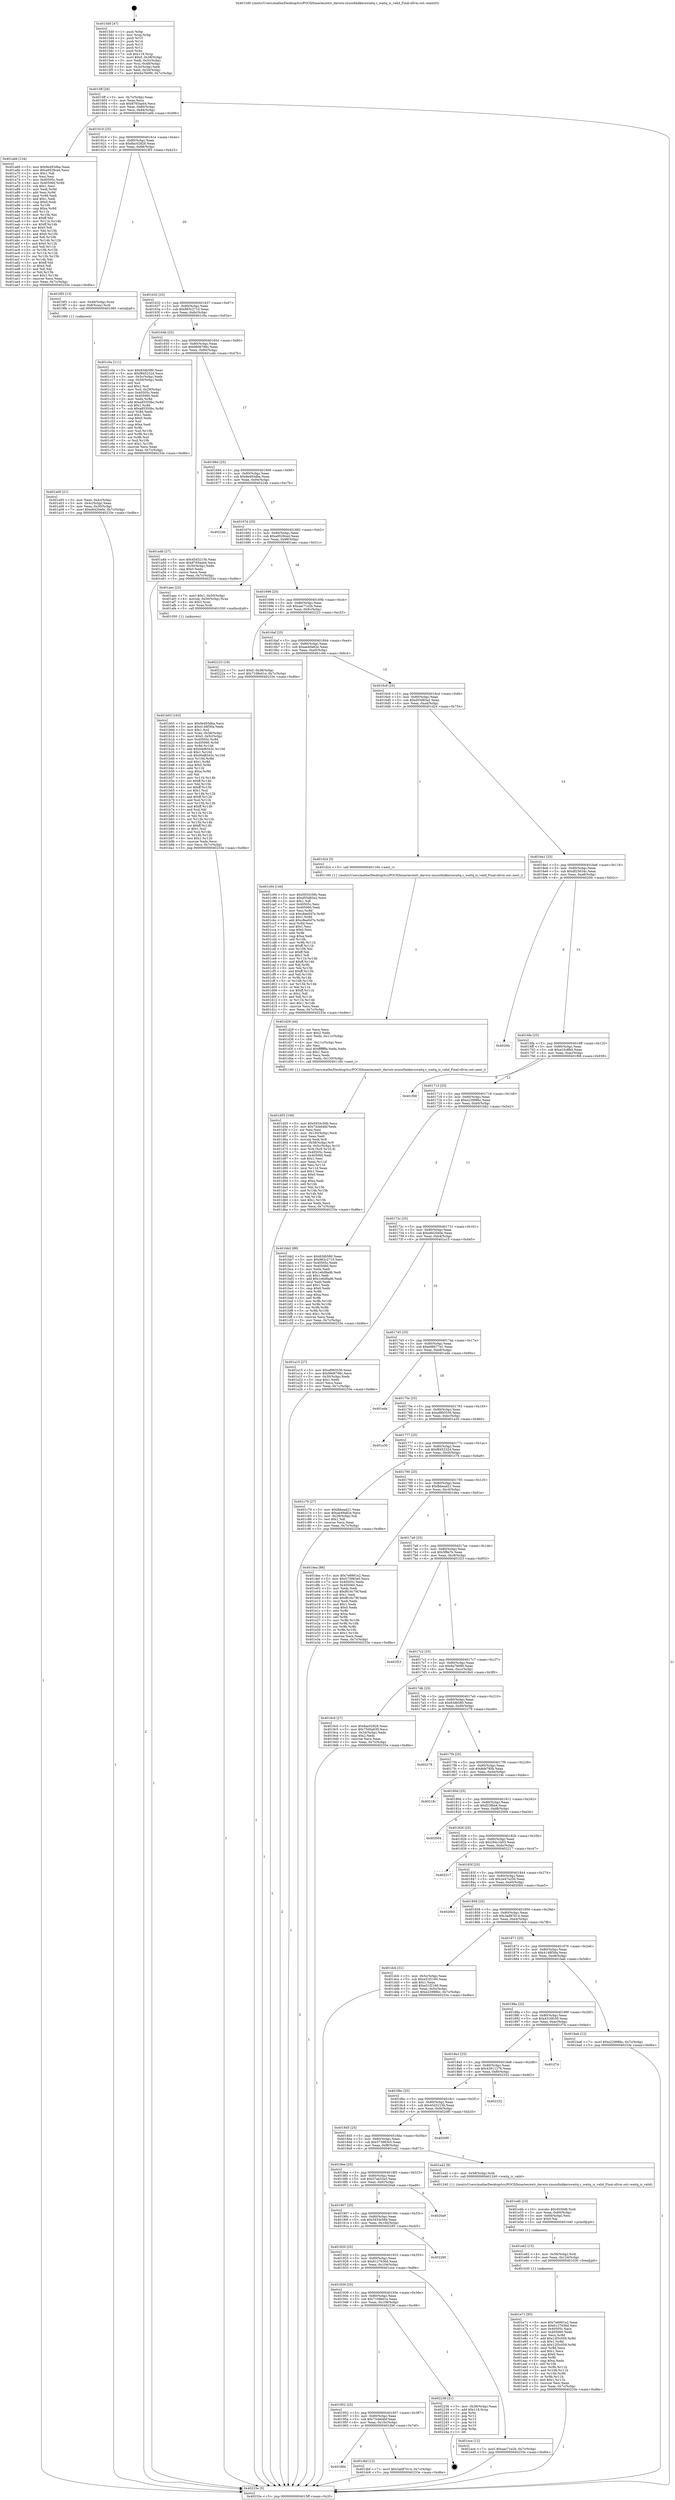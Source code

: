 digraph "0x4015d0" {
  label = "0x4015d0 (/mnt/c/Users/mathe/Desktop/tcc/POCII/binaries/extr_darwin-xnuosfmkkernwaitq.c_waitq_is_valid_Final-ollvm.out::main(0))"
  labelloc = "t"
  node[shape=record]

  Entry [label="",width=0.3,height=0.3,shape=circle,fillcolor=black,style=filled]
  "0x4015ff" [label="{
     0x4015ff [26]\l
     | [instrs]\l
     &nbsp;&nbsp;0x4015ff \<+3\>: mov -0x7c(%rbp),%eax\l
     &nbsp;&nbsp;0x401602 \<+2\>: mov %eax,%ecx\l
     &nbsp;&nbsp;0x401604 \<+6\>: sub $0x8765aa44,%ecx\l
     &nbsp;&nbsp;0x40160a \<+3\>: mov %eax,-0x80(%rbp)\l
     &nbsp;&nbsp;0x40160d \<+6\>: mov %ecx,-0x84(%rbp)\l
     &nbsp;&nbsp;0x401613 \<+6\>: je 0000000000401a66 \<main+0x496\>\l
  }"]
  "0x401a66" [label="{
     0x401a66 [134]\l
     | [instrs]\l
     &nbsp;&nbsp;0x401a66 \<+5\>: mov $0x9e493dba,%eax\l
     &nbsp;&nbsp;0x401a6b \<+5\>: mov $0xa9528ced,%ecx\l
     &nbsp;&nbsp;0x401a70 \<+2\>: mov $0x1,%dl\l
     &nbsp;&nbsp;0x401a72 \<+2\>: xor %esi,%esi\l
     &nbsp;&nbsp;0x401a74 \<+7\>: mov 0x40505c,%edi\l
     &nbsp;&nbsp;0x401a7b \<+8\>: mov 0x405060,%r8d\l
     &nbsp;&nbsp;0x401a83 \<+3\>: sub $0x1,%esi\l
     &nbsp;&nbsp;0x401a86 \<+3\>: mov %edi,%r9d\l
     &nbsp;&nbsp;0x401a89 \<+3\>: add %esi,%r9d\l
     &nbsp;&nbsp;0x401a8c \<+4\>: imul %r9d,%edi\l
     &nbsp;&nbsp;0x401a90 \<+3\>: and $0x1,%edi\l
     &nbsp;&nbsp;0x401a93 \<+3\>: cmp $0x0,%edi\l
     &nbsp;&nbsp;0x401a96 \<+4\>: sete %r10b\l
     &nbsp;&nbsp;0x401a9a \<+4\>: cmp $0xa,%r8d\l
     &nbsp;&nbsp;0x401a9e \<+4\>: setl %r11b\l
     &nbsp;&nbsp;0x401aa2 \<+3\>: mov %r10b,%bl\l
     &nbsp;&nbsp;0x401aa5 \<+3\>: xor $0xff,%bl\l
     &nbsp;&nbsp;0x401aa8 \<+3\>: mov %r11b,%r14b\l
     &nbsp;&nbsp;0x401aab \<+4\>: xor $0xff,%r14b\l
     &nbsp;&nbsp;0x401aaf \<+3\>: xor $0x0,%dl\l
     &nbsp;&nbsp;0x401ab2 \<+3\>: mov %bl,%r15b\l
     &nbsp;&nbsp;0x401ab5 \<+4\>: and $0x0,%r15b\l
     &nbsp;&nbsp;0x401ab9 \<+3\>: and %dl,%r10b\l
     &nbsp;&nbsp;0x401abc \<+3\>: mov %r14b,%r12b\l
     &nbsp;&nbsp;0x401abf \<+4\>: and $0x0,%r12b\l
     &nbsp;&nbsp;0x401ac3 \<+3\>: and %dl,%r11b\l
     &nbsp;&nbsp;0x401ac6 \<+3\>: or %r10b,%r15b\l
     &nbsp;&nbsp;0x401ac9 \<+3\>: or %r11b,%r12b\l
     &nbsp;&nbsp;0x401acc \<+3\>: xor %r12b,%r15b\l
     &nbsp;&nbsp;0x401acf \<+3\>: or %r14b,%bl\l
     &nbsp;&nbsp;0x401ad2 \<+3\>: xor $0xff,%bl\l
     &nbsp;&nbsp;0x401ad5 \<+3\>: or $0x0,%dl\l
     &nbsp;&nbsp;0x401ad8 \<+2\>: and %dl,%bl\l
     &nbsp;&nbsp;0x401ada \<+3\>: or %bl,%r15b\l
     &nbsp;&nbsp;0x401add \<+4\>: test $0x1,%r15b\l
     &nbsp;&nbsp;0x401ae1 \<+3\>: cmovne %ecx,%eax\l
     &nbsp;&nbsp;0x401ae4 \<+3\>: mov %eax,-0x7c(%rbp)\l
     &nbsp;&nbsp;0x401ae7 \<+5\>: jmp 000000000040233e \<main+0xd6e\>\l
  }"]
  "0x401619" [label="{
     0x401619 [25]\l
     | [instrs]\l
     &nbsp;&nbsp;0x401619 \<+5\>: jmp 000000000040161e \<main+0x4e\>\l
     &nbsp;&nbsp;0x40161e \<+3\>: mov -0x80(%rbp),%eax\l
     &nbsp;&nbsp;0x401621 \<+5\>: sub $0x8ac02828,%eax\l
     &nbsp;&nbsp;0x401626 \<+6\>: mov %eax,-0x88(%rbp)\l
     &nbsp;&nbsp;0x40162c \<+6\>: je 00000000004019f3 \<main+0x423\>\l
  }"]
  Exit [label="",width=0.3,height=0.3,shape=circle,fillcolor=black,style=filled,peripheries=2]
  "0x4019f3" [label="{
     0x4019f3 [13]\l
     | [instrs]\l
     &nbsp;&nbsp;0x4019f3 \<+4\>: mov -0x48(%rbp),%rax\l
     &nbsp;&nbsp;0x4019f7 \<+4\>: mov 0x8(%rax),%rdi\l
     &nbsp;&nbsp;0x4019fb \<+5\>: call 0000000000401060 \<atoi@plt\>\l
     | [calls]\l
     &nbsp;&nbsp;0x401060 \{1\} (unknown)\l
  }"]
  "0x401632" [label="{
     0x401632 [25]\l
     | [instrs]\l
     &nbsp;&nbsp;0x401632 \<+5\>: jmp 0000000000401637 \<main+0x67\>\l
     &nbsp;&nbsp;0x401637 \<+3\>: mov -0x80(%rbp),%eax\l
     &nbsp;&nbsp;0x40163a \<+5\>: sub $0x983c2710,%eax\l
     &nbsp;&nbsp;0x40163f \<+6\>: mov %eax,-0x8c(%rbp)\l
     &nbsp;&nbsp;0x401645 \<+6\>: je 0000000000401c0a \<main+0x63a\>\l
  }"]
  "0x401e71" [label="{
     0x401e71 [93]\l
     | [instrs]\l
     &nbsp;&nbsp;0x401e71 \<+5\>: mov $0x7e6891e2,%eax\l
     &nbsp;&nbsp;0x401e76 \<+5\>: mov $0x6127636d,%esi\l
     &nbsp;&nbsp;0x401e7b \<+7\>: mov 0x40505c,%ecx\l
     &nbsp;&nbsp;0x401e82 \<+7\>: mov 0x405060,%edx\l
     &nbsp;&nbsp;0x401e89 \<+3\>: mov %ecx,%r8d\l
     &nbsp;&nbsp;0x401e8c \<+7\>: add $0x12f3c059,%r8d\l
     &nbsp;&nbsp;0x401e93 \<+4\>: sub $0x1,%r8d\l
     &nbsp;&nbsp;0x401e97 \<+7\>: sub $0x12f3c059,%r8d\l
     &nbsp;&nbsp;0x401e9e \<+4\>: imul %r8d,%ecx\l
     &nbsp;&nbsp;0x401ea2 \<+3\>: and $0x1,%ecx\l
     &nbsp;&nbsp;0x401ea5 \<+3\>: cmp $0x0,%ecx\l
     &nbsp;&nbsp;0x401ea8 \<+4\>: sete %r9b\l
     &nbsp;&nbsp;0x401eac \<+3\>: cmp $0xa,%edx\l
     &nbsp;&nbsp;0x401eaf \<+4\>: setl %r10b\l
     &nbsp;&nbsp;0x401eb3 \<+3\>: mov %r9b,%r11b\l
     &nbsp;&nbsp;0x401eb6 \<+3\>: and %r10b,%r11b\l
     &nbsp;&nbsp;0x401eb9 \<+3\>: xor %r10b,%r9b\l
     &nbsp;&nbsp;0x401ebc \<+3\>: or %r9b,%r11b\l
     &nbsp;&nbsp;0x401ebf \<+4\>: test $0x1,%r11b\l
     &nbsp;&nbsp;0x401ec3 \<+3\>: cmovne %esi,%eax\l
     &nbsp;&nbsp;0x401ec6 \<+3\>: mov %eax,-0x7c(%rbp)\l
     &nbsp;&nbsp;0x401ec9 \<+5\>: jmp 000000000040233e \<main+0xd6e\>\l
  }"]
  "0x401c0a" [label="{
     0x401c0a [111]\l
     | [instrs]\l
     &nbsp;&nbsp;0x401c0a \<+5\>: mov $0x83db580,%eax\l
     &nbsp;&nbsp;0x401c0f \<+5\>: mov $0xf845232d,%ecx\l
     &nbsp;&nbsp;0x401c14 \<+3\>: mov -0x5c(%rbp),%edx\l
     &nbsp;&nbsp;0x401c17 \<+3\>: cmp -0x50(%rbp),%edx\l
     &nbsp;&nbsp;0x401c1a \<+4\>: setl %sil\l
     &nbsp;&nbsp;0x401c1e \<+4\>: and $0x1,%sil\l
     &nbsp;&nbsp;0x401c22 \<+4\>: mov %sil,-0x29(%rbp)\l
     &nbsp;&nbsp;0x401c26 \<+7\>: mov 0x40505c,%edx\l
     &nbsp;&nbsp;0x401c2d \<+7\>: mov 0x405060,%edi\l
     &nbsp;&nbsp;0x401c34 \<+3\>: mov %edx,%r8d\l
     &nbsp;&nbsp;0x401c37 \<+7\>: add $0xa85550bc,%r8d\l
     &nbsp;&nbsp;0x401c3e \<+4\>: sub $0x1,%r8d\l
     &nbsp;&nbsp;0x401c42 \<+7\>: sub $0xa85550bc,%r8d\l
     &nbsp;&nbsp;0x401c49 \<+4\>: imul %r8d,%edx\l
     &nbsp;&nbsp;0x401c4d \<+3\>: and $0x1,%edx\l
     &nbsp;&nbsp;0x401c50 \<+3\>: cmp $0x0,%edx\l
     &nbsp;&nbsp;0x401c53 \<+4\>: sete %sil\l
     &nbsp;&nbsp;0x401c57 \<+3\>: cmp $0xa,%edi\l
     &nbsp;&nbsp;0x401c5a \<+4\>: setl %r9b\l
     &nbsp;&nbsp;0x401c5e \<+3\>: mov %sil,%r10b\l
     &nbsp;&nbsp;0x401c61 \<+3\>: and %r9b,%r10b\l
     &nbsp;&nbsp;0x401c64 \<+3\>: xor %r9b,%sil\l
     &nbsp;&nbsp;0x401c67 \<+3\>: or %sil,%r10b\l
     &nbsp;&nbsp;0x401c6a \<+4\>: test $0x1,%r10b\l
     &nbsp;&nbsp;0x401c6e \<+3\>: cmovne %ecx,%eax\l
     &nbsp;&nbsp;0x401c71 \<+3\>: mov %eax,-0x7c(%rbp)\l
     &nbsp;&nbsp;0x401c74 \<+5\>: jmp 000000000040233e \<main+0xd6e\>\l
  }"]
  "0x40164b" [label="{
     0x40164b [25]\l
     | [instrs]\l
     &nbsp;&nbsp;0x40164b \<+5\>: jmp 0000000000401650 \<main+0x80\>\l
     &nbsp;&nbsp;0x401650 \<+3\>: mov -0x80(%rbp),%eax\l
     &nbsp;&nbsp;0x401653 \<+5\>: sub $0x99d6766c,%eax\l
     &nbsp;&nbsp;0x401658 \<+6\>: mov %eax,-0x90(%rbp)\l
     &nbsp;&nbsp;0x40165e \<+6\>: je 0000000000401a4b \<main+0x47b\>\l
  }"]
  "0x401e62" [label="{
     0x401e62 [15]\l
     | [instrs]\l
     &nbsp;&nbsp;0x401e62 \<+4\>: mov -0x58(%rbp),%rdi\l
     &nbsp;&nbsp;0x401e66 \<+6\>: mov %eax,-0x124(%rbp)\l
     &nbsp;&nbsp;0x401e6c \<+5\>: call 0000000000401030 \<free@plt\>\l
     | [calls]\l
     &nbsp;&nbsp;0x401030 \{1\} (unknown)\l
  }"]
  "0x401a4b" [label="{
     0x401a4b [27]\l
     | [instrs]\l
     &nbsp;&nbsp;0x401a4b \<+5\>: mov $0x45d3215b,%eax\l
     &nbsp;&nbsp;0x401a50 \<+5\>: mov $0x8765aa44,%ecx\l
     &nbsp;&nbsp;0x401a55 \<+3\>: mov -0x30(%rbp),%edx\l
     &nbsp;&nbsp;0x401a58 \<+3\>: cmp $0x0,%edx\l
     &nbsp;&nbsp;0x401a5b \<+3\>: cmove %ecx,%eax\l
     &nbsp;&nbsp;0x401a5e \<+3\>: mov %eax,-0x7c(%rbp)\l
     &nbsp;&nbsp;0x401a61 \<+5\>: jmp 000000000040233e \<main+0xd6e\>\l
  }"]
  "0x401664" [label="{
     0x401664 [25]\l
     | [instrs]\l
     &nbsp;&nbsp;0x401664 \<+5\>: jmp 0000000000401669 \<main+0x99\>\l
     &nbsp;&nbsp;0x401669 \<+3\>: mov -0x80(%rbp),%eax\l
     &nbsp;&nbsp;0x40166c \<+5\>: sub $0x9e493dba,%eax\l
     &nbsp;&nbsp;0x401671 \<+6\>: mov %eax,-0x94(%rbp)\l
     &nbsp;&nbsp;0x401677 \<+6\>: je 000000000040224b \<main+0xc7b\>\l
  }"]
  "0x401e4b" [label="{
     0x401e4b [23]\l
     | [instrs]\l
     &nbsp;&nbsp;0x401e4b \<+10\>: movabs $0x4030d6,%rdi\l
     &nbsp;&nbsp;0x401e55 \<+3\>: mov %eax,-0x60(%rbp)\l
     &nbsp;&nbsp;0x401e58 \<+3\>: mov -0x60(%rbp),%esi\l
     &nbsp;&nbsp;0x401e5b \<+2\>: mov $0x0,%al\l
     &nbsp;&nbsp;0x401e5d \<+5\>: call 0000000000401040 \<printf@plt\>\l
     | [calls]\l
     &nbsp;&nbsp;0x401040 \{1\} (unknown)\l
  }"]
  "0x40224b" [label="{
     0x40224b\l
  }", style=dashed]
  "0x40167d" [label="{
     0x40167d [25]\l
     | [instrs]\l
     &nbsp;&nbsp;0x40167d \<+5\>: jmp 0000000000401682 \<main+0xb2\>\l
     &nbsp;&nbsp;0x401682 \<+3\>: mov -0x80(%rbp),%eax\l
     &nbsp;&nbsp;0x401685 \<+5\>: sub $0xa9528ced,%eax\l
     &nbsp;&nbsp;0x40168a \<+6\>: mov %eax,-0x98(%rbp)\l
     &nbsp;&nbsp;0x401690 \<+6\>: je 0000000000401aec \<main+0x51c\>\l
  }"]
  "0x40196b" [label="{
     0x40196b\l
  }", style=dashed]
  "0x401aec" [label="{
     0x401aec [23]\l
     | [instrs]\l
     &nbsp;&nbsp;0x401aec \<+7\>: movl $0x1,-0x50(%rbp)\l
     &nbsp;&nbsp;0x401af3 \<+4\>: movslq -0x50(%rbp),%rax\l
     &nbsp;&nbsp;0x401af7 \<+4\>: shl $0x3,%rax\l
     &nbsp;&nbsp;0x401afb \<+3\>: mov %rax,%rdi\l
     &nbsp;&nbsp;0x401afe \<+5\>: call 0000000000401050 \<malloc@plt\>\l
     | [calls]\l
     &nbsp;&nbsp;0x401050 \{1\} (unknown)\l
  }"]
  "0x401696" [label="{
     0x401696 [25]\l
     | [instrs]\l
     &nbsp;&nbsp;0x401696 \<+5\>: jmp 000000000040169b \<main+0xcb\>\l
     &nbsp;&nbsp;0x40169b \<+3\>: mov -0x80(%rbp),%eax\l
     &nbsp;&nbsp;0x40169e \<+5\>: sub $0xaac71e2b,%eax\l
     &nbsp;&nbsp;0x4016a3 \<+6\>: mov %eax,-0x9c(%rbp)\l
     &nbsp;&nbsp;0x4016a9 \<+6\>: je 0000000000402223 \<main+0xc53\>\l
  }"]
  "0x401dbf" [label="{
     0x401dbf [12]\l
     | [instrs]\l
     &nbsp;&nbsp;0x401dbf \<+7\>: movl $0x3ad87614,-0x7c(%rbp)\l
     &nbsp;&nbsp;0x401dc6 \<+5\>: jmp 000000000040233e \<main+0xd6e\>\l
  }"]
  "0x402223" [label="{
     0x402223 [19]\l
     | [instrs]\l
     &nbsp;&nbsp;0x402223 \<+7\>: movl $0x0,-0x38(%rbp)\l
     &nbsp;&nbsp;0x40222a \<+7\>: movl $0x7108e01e,-0x7c(%rbp)\l
     &nbsp;&nbsp;0x402231 \<+5\>: jmp 000000000040233e \<main+0xd6e\>\l
  }"]
  "0x4016af" [label="{
     0x4016af [25]\l
     | [instrs]\l
     &nbsp;&nbsp;0x4016af \<+5\>: jmp 00000000004016b4 \<main+0xe4\>\l
     &nbsp;&nbsp;0x4016b4 \<+3\>: mov -0x80(%rbp),%eax\l
     &nbsp;&nbsp;0x4016b7 \<+5\>: sub $0xae49a82e,%eax\l
     &nbsp;&nbsp;0x4016bc \<+6\>: mov %eax,-0xa0(%rbp)\l
     &nbsp;&nbsp;0x4016c2 \<+6\>: je 0000000000401c94 \<main+0x6c4\>\l
  }"]
  "0x401952" [label="{
     0x401952 [25]\l
     | [instrs]\l
     &nbsp;&nbsp;0x401952 \<+5\>: jmp 0000000000401957 \<main+0x387\>\l
     &nbsp;&nbsp;0x401957 \<+3\>: mov -0x80(%rbp),%eax\l
     &nbsp;&nbsp;0x40195a \<+5\>: sub $0x73cb64bf,%eax\l
     &nbsp;&nbsp;0x40195f \<+6\>: mov %eax,-0x10c(%rbp)\l
     &nbsp;&nbsp;0x401965 \<+6\>: je 0000000000401dbf \<main+0x7ef\>\l
  }"]
  "0x401c94" [label="{
     0x401c94 [144]\l
     | [instrs]\l
     &nbsp;&nbsp;0x401c94 \<+5\>: mov $0x5933c56b,%eax\l
     &nbsp;&nbsp;0x401c99 \<+5\>: mov $0xd55d83a2,%ecx\l
     &nbsp;&nbsp;0x401c9e \<+2\>: mov $0x1,%dl\l
     &nbsp;&nbsp;0x401ca0 \<+7\>: mov 0x40505c,%esi\l
     &nbsp;&nbsp;0x401ca7 \<+7\>: mov 0x405060,%edi\l
     &nbsp;&nbsp;0x401cae \<+3\>: mov %esi,%r8d\l
     &nbsp;&nbsp;0x401cb1 \<+7\>: sub $0xc8ee0d7e,%r8d\l
     &nbsp;&nbsp;0x401cb8 \<+4\>: sub $0x1,%r8d\l
     &nbsp;&nbsp;0x401cbc \<+7\>: add $0xc8ee0d7e,%r8d\l
     &nbsp;&nbsp;0x401cc3 \<+4\>: imul %r8d,%esi\l
     &nbsp;&nbsp;0x401cc7 \<+3\>: and $0x1,%esi\l
     &nbsp;&nbsp;0x401cca \<+3\>: cmp $0x0,%esi\l
     &nbsp;&nbsp;0x401ccd \<+4\>: sete %r9b\l
     &nbsp;&nbsp;0x401cd1 \<+3\>: cmp $0xa,%edi\l
     &nbsp;&nbsp;0x401cd4 \<+4\>: setl %r10b\l
     &nbsp;&nbsp;0x401cd8 \<+3\>: mov %r9b,%r11b\l
     &nbsp;&nbsp;0x401cdb \<+4\>: xor $0xff,%r11b\l
     &nbsp;&nbsp;0x401cdf \<+3\>: mov %r10b,%bl\l
     &nbsp;&nbsp;0x401ce2 \<+3\>: xor $0xff,%bl\l
     &nbsp;&nbsp;0x401ce5 \<+3\>: xor $0x1,%dl\l
     &nbsp;&nbsp;0x401ce8 \<+3\>: mov %r11b,%r14b\l
     &nbsp;&nbsp;0x401ceb \<+4\>: and $0xff,%r14b\l
     &nbsp;&nbsp;0x401cef \<+3\>: and %dl,%r9b\l
     &nbsp;&nbsp;0x401cf2 \<+3\>: mov %bl,%r15b\l
     &nbsp;&nbsp;0x401cf5 \<+4\>: and $0xff,%r15b\l
     &nbsp;&nbsp;0x401cf9 \<+3\>: and %dl,%r10b\l
     &nbsp;&nbsp;0x401cfc \<+3\>: or %r9b,%r14b\l
     &nbsp;&nbsp;0x401cff \<+3\>: or %r10b,%r15b\l
     &nbsp;&nbsp;0x401d02 \<+3\>: xor %r15b,%r14b\l
     &nbsp;&nbsp;0x401d05 \<+3\>: or %bl,%r11b\l
     &nbsp;&nbsp;0x401d08 \<+4\>: xor $0xff,%r11b\l
     &nbsp;&nbsp;0x401d0c \<+3\>: or $0x1,%dl\l
     &nbsp;&nbsp;0x401d0f \<+3\>: and %dl,%r11b\l
     &nbsp;&nbsp;0x401d12 \<+3\>: or %r11b,%r14b\l
     &nbsp;&nbsp;0x401d15 \<+4\>: test $0x1,%r14b\l
     &nbsp;&nbsp;0x401d19 \<+3\>: cmovne %ecx,%eax\l
     &nbsp;&nbsp;0x401d1c \<+3\>: mov %eax,-0x7c(%rbp)\l
     &nbsp;&nbsp;0x401d1f \<+5\>: jmp 000000000040233e \<main+0xd6e\>\l
  }"]
  "0x4016c8" [label="{
     0x4016c8 [25]\l
     | [instrs]\l
     &nbsp;&nbsp;0x4016c8 \<+5\>: jmp 00000000004016cd \<main+0xfd\>\l
     &nbsp;&nbsp;0x4016cd \<+3\>: mov -0x80(%rbp),%eax\l
     &nbsp;&nbsp;0x4016d0 \<+5\>: sub $0xd55d83a2,%eax\l
     &nbsp;&nbsp;0x4016d5 \<+6\>: mov %eax,-0xa4(%rbp)\l
     &nbsp;&nbsp;0x4016db \<+6\>: je 0000000000401d24 \<main+0x754\>\l
  }"]
  "0x402236" [label="{
     0x402236 [21]\l
     | [instrs]\l
     &nbsp;&nbsp;0x402236 \<+3\>: mov -0x38(%rbp),%eax\l
     &nbsp;&nbsp;0x402239 \<+7\>: add $0x118,%rsp\l
     &nbsp;&nbsp;0x402240 \<+1\>: pop %rbx\l
     &nbsp;&nbsp;0x402241 \<+2\>: pop %r12\l
     &nbsp;&nbsp;0x402243 \<+2\>: pop %r13\l
     &nbsp;&nbsp;0x402245 \<+2\>: pop %r14\l
     &nbsp;&nbsp;0x402247 \<+2\>: pop %r15\l
     &nbsp;&nbsp;0x402249 \<+1\>: pop %rbp\l
     &nbsp;&nbsp;0x40224a \<+1\>: ret\l
  }"]
  "0x401d24" [label="{
     0x401d24 [5]\l
     | [instrs]\l
     &nbsp;&nbsp;0x401d24 \<+5\>: call 0000000000401160 \<next_i\>\l
     | [calls]\l
     &nbsp;&nbsp;0x401160 \{1\} (/mnt/c/Users/mathe/Desktop/tcc/POCII/binaries/extr_darwin-xnuosfmkkernwaitq.c_waitq_is_valid_Final-ollvm.out::next_i)\l
  }"]
  "0x4016e1" [label="{
     0x4016e1 [25]\l
     | [instrs]\l
     &nbsp;&nbsp;0x4016e1 \<+5\>: jmp 00000000004016e6 \<main+0x116\>\l
     &nbsp;&nbsp;0x4016e6 \<+3\>: mov -0x80(%rbp),%eax\l
     &nbsp;&nbsp;0x4016e9 \<+5\>: sub $0xdf25634c,%eax\l
     &nbsp;&nbsp;0x4016ee \<+6\>: mov %eax,-0xa8(%rbp)\l
     &nbsp;&nbsp;0x4016f4 \<+6\>: je 00000000004020fc \<main+0xb2c\>\l
  }"]
  "0x401939" [label="{
     0x401939 [25]\l
     | [instrs]\l
     &nbsp;&nbsp;0x401939 \<+5\>: jmp 000000000040193e \<main+0x36e\>\l
     &nbsp;&nbsp;0x40193e \<+3\>: mov -0x80(%rbp),%eax\l
     &nbsp;&nbsp;0x401941 \<+5\>: sub $0x7108e01e,%eax\l
     &nbsp;&nbsp;0x401946 \<+6\>: mov %eax,-0x108(%rbp)\l
     &nbsp;&nbsp;0x40194c \<+6\>: je 0000000000402236 \<main+0xc66\>\l
  }"]
  "0x4020fc" [label="{
     0x4020fc\l
  }", style=dashed]
  "0x4016fa" [label="{
     0x4016fa [25]\l
     | [instrs]\l
     &nbsp;&nbsp;0x4016fa \<+5\>: jmp 00000000004016ff \<main+0x12f\>\l
     &nbsp;&nbsp;0x4016ff \<+3\>: mov -0x80(%rbp),%eax\l
     &nbsp;&nbsp;0x401702 \<+5\>: sub $0xe1fcdfe4,%eax\l
     &nbsp;&nbsp;0x401707 \<+6\>: mov %eax,-0xac(%rbp)\l
     &nbsp;&nbsp;0x40170d \<+6\>: je 0000000000401f08 \<main+0x938\>\l
  }"]
  "0x401ece" [label="{
     0x401ece [12]\l
     | [instrs]\l
     &nbsp;&nbsp;0x401ece \<+7\>: movl $0xaac71e2b,-0x7c(%rbp)\l
     &nbsp;&nbsp;0x401ed5 \<+5\>: jmp 000000000040233e \<main+0xd6e\>\l
  }"]
  "0x401f08" [label="{
     0x401f08\l
  }", style=dashed]
  "0x401713" [label="{
     0x401713 [25]\l
     | [instrs]\l
     &nbsp;&nbsp;0x401713 \<+5\>: jmp 0000000000401718 \<main+0x148\>\l
     &nbsp;&nbsp;0x401718 \<+3\>: mov -0x80(%rbp),%eax\l
     &nbsp;&nbsp;0x40171b \<+5\>: sub $0xe22998bc,%eax\l
     &nbsp;&nbsp;0x401720 \<+6\>: mov %eax,-0xb0(%rbp)\l
     &nbsp;&nbsp;0x401726 \<+6\>: je 0000000000401bb2 \<main+0x5e2\>\l
  }"]
  "0x401920" [label="{
     0x401920 [25]\l
     | [instrs]\l
     &nbsp;&nbsp;0x401920 \<+5\>: jmp 0000000000401925 \<main+0x355\>\l
     &nbsp;&nbsp;0x401925 \<+3\>: mov -0x80(%rbp),%eax\l
     &nbsp;&nbsp;0x401928 \<+5\>: sub $0x6127636d,%eax\l
     &nbsp;&nbsp;0x40192d \<+6\>: mov %eax,-0x104(%rbp)\l
     &nbsp;&nbsp;0x401933 \<+6\>: je 0000000000401ece \<main+0x8fe\>\l
  }"]
  "0x401bb2" [label="{
     0x401bb2 [88]\l
     | [instrs]\l
     &nbsp;&nbsp;0x401bb2 \<+5\>: mov $0x83db580,%eax\l
     &nbsp;&nbsp;0x401bb7 \<+5\>: mov $0x983c2710,%ecx\l
     &nbsp;&nbsp;0x401bbc \<+7\>: mov 0x40505c,%edx\l
     &nbsp;&nbsp;0x401bc3 \<+7\>: mov 0x405060,%esi\l
     &nbsp;&nbsp;0x401bca \<+2\>: mov %edx,%edi\l
     &nbsp;&nbsp;0x401bcc \<+6\>: sub $0x1e6d8ad6,%edi\l
     &nbsp;&nbsp;0x401bd2 \<+3\>: sub $0x1,%edi\l
     &nbsp;&nbsp;0x401bd5 \<+6\>: add $0x1e6d8ad6,%edi\l
     &nbsp;&nbsp;0x401bdb \<+3\>: imul %edi,%edx\l
     &nbsp;&nbsp;0x401bde \<+3\>: and $0x1,%edx\l
     &nbsp;&nbsp;0x401be1 \<+3\>: cmp $0x0,%edx\l
     &nbsp;&nbsp;0x401be4 \<+4\>: sete %r8b\l
     &nbsp;&nbsp;0x401be8 \<+3\>: cmp $0xa,%esi\l
     &nbsp;&nbsp;0x401beb \<+4\>: setl %r9b\l
     &nbsp;&nbsp;0x401bef \<+3\>: mov %r8b,%r10b\l
     &nbsp;&nbsp;0x401bf2 \<+3\>: and %r9b,%r10b\l
     &nbsp;&nbsp;0x401bf5 \<+3\>: xor %r9b,%r8b\l
     &nbsp;&nbsp;0x401bf8 \<+3\>: or %r8b,%r10b\l
     &nbsp;&nbsp;0x401bfb \<+4\>: test $0x1,%r10b\l
     &nbsp;&nbsp;0x401bff \<+3\>: cmovne %ecx,%eax\l
     &nbsp;&nbsp;0x401c02 \<+3\>: mov %eax,-0x7c(%rbp)\l
     &nbsp;&nbsp;0x401c05 \<+5\>: jmp 000000000040233e \<main+0xd6e\>\l
  }"]
  "0x40172c" [label="{
     0x40172c [25]\l
     | [instrs]\l
     &nbsp;&nbsp;0x40172c \<+5\>: jmp 0000000000401731 \<main+0x161\>\l
     &nbsp;&nbsp;0x401731 \<+3\>: mov -0x80(%rbp),%eax\l
     &nbsp;&nbsp;0x401734 \<+5\>: sub $0xe8420e0e,%eax\l
     &nbsp;&nbsp;0x401739 \<+6\>: mov %eax,-0xb4(%rbp)\l
     &nbsp;&nbsp;0x40173f \<+6\>: je 0000000000401a15 \<main+0x445\>\l
  }"]
  "0x402285" [label="{
     0x402285\l
  }", style=dashed]
  "0x401a15" [label="{
     0x401a15 [27]\l
     | [instrs]\l
     &nbsp;&nbsp;0x401a15 \<+5\>: mov $0xef993536,%eax\l
     &nbsp;&nbsp;0x401a1a \<+5\>: mov $0x99d6766c,%ecx\l
     &nbsp;&nbsp;0x401a1f \<+3\>: mov -0x30(%rbp),%edx\l
     &nbsp;&nbsp;0x401a22 \<+3\>: cmp $0x1,%edx\l
     &nbsp;&nbsp;0x401a25 \<+3\>: cmovl %ecx,%eax\l
     &nbsp;&nbsp;0x401a28 \<+3\>: mov %eax,-0x7c(%rbp)\l
     &nbsp;&nbsp;0x401a2b \<+5\>: jmp 000000000040233e \<main+0xd6e\>\l
  }"]
  "0x401745" [label="{
     0x401745 [25]\l
     | [instrs]\l
     &nbsp;&nbsp;0x401745 \<+5\>: jmp 000000000040174a \<main+0x17a\>\l
     &nbsp;&nbsp;0x40174a \<+3\>: mov -0x80(%rbp),%eax\l
     &nbsp;&nbsp;0x40174d \<+5\>: sub $0xe98b77d1,%eax\l
     &nbsp;&nbsp;0x401752 \<+6\>: mov %eax,-0xb8(%rbp)\l
     &nbsp;&nbsp;0x401758 \<+6\>: je 0000000000401eda \<main+0x90a\>\l
  }"]
  "0x401907" [label="{
     0x401907 [25]\l
     | [instrs]\l
     &nbsp;&nbsp;0x401907 \<+5\>: jmp 000000000040190c \<main+0x33c\>\l
     &nbsp;&nbsp;0x40190c \<+3\>: mov -0x80(%rbp),%eax\l
     &nbsp;&nbsp;0x40190f \<+5\>: sub $0x5933c56b,%eax\l
     &nbsp;&nbsp;0x401914 \<+6\>: mov %eax,-0x100(%rbp)\l
     &nbsp;&nbsp;0x40191a \<+6\>: je 0000000000402285 \<main+0xcb5\>\l
  }"]
  "0x401eda" [label="{
     0x401eda\l
  }", style=dashed]
  "0x40175e" [label="{
     0x40175e [25]\l
     | [instrs]\l
     &nbsp;&nbsp;0x40175e \<+5\>: jmp 0000000000401763 \<main+0x193\>\l
     &nbsp;&nbsp;0x401763 \<+3\>: mov -0x80(%rbp),%eax\l
     &nbsp;&nbsp;0x401766 \<+5\>: sub $0xef993536,%eax\l
     &nbsp;&nbsp;0x40176b \<+6\>: mov %eax,-0xbc(%rbp)\l
     &nbsp;&nbsp;0x401771 \<+6\>: je 0000000000401a30 \<main+0x460\>\l
  }"]
  "0x4020a9" [label="{
     0x4020a9\l
  }", style=dashed]
  "0x401a30" [label="{
     0x401a30\l
  }", style=dashed]
  "0x401777" [label="{
     0x401777 [25]\l
     | [instrs]\l
     &nbsp;&nbsp;0x401777 \<+5\>: jmp 000000000040177c \<main+0x1ac\>\l
     &nbsp;&nbsp;0x40177c \<+3\>: mov -0x80(%rbp),%eax\l
     &nbsp;&nbsp;0x40177f \<+5\>: sub $0xf845232d,%eax\l
     &nbsp;&nbsp;0x401784 \<+6\>: mov %eax,-0xc0(%rbp)\l
     &nbsp;&nbsp;0x40178a \<+6\>: je 0000000000401c79 \<main+0x6a9\>\l
  }"]
  "0x4018ee" [label="{
     0x4018ee [25]\l
     | [instrs]\l
     &nbsp;&nbsp;0x4018ee \<+5\>: jmp 00000000004018f3 \<main+0x323\>\l
     &nbsp;&nbsp;0x4018f3 \<+3\>: mov -0x80(%rbp),%eax\l
     &nbsp;&nbsp;0x4018f6 \<+5\>: sub $0x57ab33a5,%eax\l
     &nbsp;&nbsp;0x4018fb \<+6\>: mov %eax,-0xfc(%rbp)\l
     &nbsp;&nbsp;0x401901 \<+6\>: je 00000000004020a9 \<main+0xad9\>\l
  }"]
  "0x401c79" [label="{
     0x401c79 [27]\l
     | [instrs]\l
     &nbsp;&nbsp;0x401c79 \<+5\>: mov $0xfbbead21,%eax\l
     &nbsp;&nbsp;0x401c7e \<+5\>: mov $0xae49a82e,%ecx\l
     &nbsp;&nbsp;0x401c83 \<+3\>: mov -0x29(%rbp),%dl\l
     &nbsp;&nbsp;0x401c86 \<+3\>: test $0x1,%dl\l
     &nbsp;&nbsp;0x401c89 \<+3\>: cmovne %ecx,%eax\l
     &nbsp;&nbsp;0x401c8c \<+3\>: mov %eax,-0x7c(%rbp)\l
     &nbsp;&nbsp;0x401c8f \<+5\>: jmp 000000000040233e \<main+0xd6e\>\l
  }"]
  "0x401790" [label="{
     0x401790 [25]\l
     | [instrs]\l
     &nbsp;&nbsp;0x401790 \<+5\>: jmp 0000000000401795 \<main+0x1c5\>\l
     &nbsp;&nbsp;0x401795 \<+3\>: mov -0x80(%rbp),%eax\l
     &nbsp;&nbsp;0x401798 \<+5\>: sub $0xfbbead21,%eax\l
     &nbsp;&nbsp;0x40179d \<+6\>: mov %eax,-0xc4(%rbp)\l
     &nbsp;&nbsp;0x4017a3 \<+6\>: je 0000000000401dea \<main+0x81a\>\l
  }"]
  "0x401e42" [label="{
     0x401e42 [9]\l
     | [instrs]\l
     &nbsp;&nbsp;0x401e42 \<+4\>: mov -0x58(%rbp),%rdi\l
     &nbsp;&nbsp;0x401e46 \<+5\>: call 0000000000401240 \<waitq_is_valid\>\l
     | [calls]\l
     &nbsp;&nbsp;0x401240 \{1\} (/mnt/c/Users/mathe/Desktop/tcc/POCII/binaries/extr_darwin-xnuosfmkkernwaitq.c_waitq_is_valid_Final-ollvm.out::waitq_is_valid)\l
  }"]
  "0x401dea" [label="{
     0x401dea [88]\l
     | [instrs]\l
     &nbsp;&nbsp;0x401dea \<+5\>: mov $0x7e6891e2,%eax\l
     &nbsp;&nbsp;0x401def \<+5\>: mov $0x573983e5,%ecx\l
     &nbsp;&nbsp;0x401df4 \<+7\>: mov 0x40505c,%edx\l
     &nbsp;&nbsp;0x401dfb \<+7\>: mov 0x405060,%esi\l
     &nbsp;&nbsp;0x401e02 \<+2\>: mov %edx,%edi\l
     &nbsp;&nbsp;0x401e04 \<+6\>: sub $0xf816c79f,%edi\l
     &nbsp;&nbsp;0x401e0a \<+3\>: sub $0x1,%edi\l
     &nbsp;&nbsp;0x401e0d \<+6\>: add $0xf816c79f,%edi\l
     &nbsp;&nbsp;0x401e13 \<+3\>: imul %edi,%edx\l
     &nbsp;&nbsp;0x401e16 \<+3\>: and $0x1,%edx\l
     &nbsp;&nbsp;0x401e19 \<+3\>: cmp $0x0,%edx\l
     &nbsp;&nbsp;0x401e1c \<+4\>: sete %r8b\l
     &nbsp;&nbsp;0x401e20 \<+3\>: cmp $0xa,%esi\l
     &nbsp;&nbsp;0x401e23 \<+4\>: setl %r9b\l
     &nbsp;&nbsp;0x401e27 \<+3\>: mov %r8b,%r10b\l
     &nbsp;&nbsp;0x401e2a \<+3\>: and %r9b,%r10b\l
     &nbsp;&nbsp;0x401e2d \<+3\>: xor %r9b,%r8b\l
     &nbsp;&nbsp;0x401e30 \<+3\>: or %r8b,%r10b\l
     &nbsp;&nbsp;0x401e33 \<+4\>: test $0x1,%r10b\l
     &nbsp;&nbsp;0x401e37 \<+3\>: cmovne %ecx,%eax\l
     &nbsp;&nbsp;0x401e3a \<+3\>: mov %eax,-0x7c(%rbp)\l
     &nbsp;&nbsp;0x401e3d \<+5\>: jmp 000000000040233e \<main+0xd6e\>\l
  }"]
  "0x4017a9" [label="{
     0x4017a9 [25]\l
     | [instrs]\l
     &nbsp;&nbsp;0x4017a9 \<+5\>: jmp 00000000004017ae \<main+0x1de\>\l
     &nbsp;&nbsp;0x4017ae \<+3\>: mov -0x80(%rbp),%eax\l
     &nbsp;&nbsp;0x4017b1 \<+5\>: sub $0x3f8e7b,%eax\l
     &nbsp;&nbsp;0x4017b6 \<+6\>: mov %eax,-0xc8(%rbp)\l
     &nbsp;&nbsp;0x4017bc \<+6\>: je 0000000000401f23 \<main+0x953\>\l
  }"]
  "0x4018d5" [label="{
     0x4018d5 [25]\l
     | [instrs]\l
     &nbsp;&nbsp;0x4018d5 \<+5\>: jmp 00000000004018da \<main+0x30a\>\l
     &nbsp;&nbsp;0x4018da \<+3\>: mov -0x80(%rbp),%eax\l
     &nbsp;&nbsp;0x4018dd \<+5\>: sub $0x573983e5,%eax\l
     &nbsp;&nbsp;0x4018e2 \<+6\>: mov %eax,-0xf8(%rbp)\l
     &nbsp;&nbsp;0x4018e8 \<+6\>: je 0000000000401e42 \<main+0x872\>\l
  }"]
  "0x401f23" [label="{
     0x401f23\l
  }", style=dashed]
  "0x4017c2" [label="{
     0x4017c2 [25]\l
     | [instrs]\l
     &nbsp;&nbsp;0x4017c2 \<+5\>: jmp 00000000004017c7 \<main+0x1f7\>\l
     &nbsp;&nbsp;0x4017c7 \<+3\>: mov -0x80(%rbp),%eax\l
     &nbsp;&nbsp;0x4017ca \<+5\>: sub $0x6a76090,%eax\l
     &nbsp;&nbsp;0x4017cf \<+6\>: mov %eax,-0xcc(%rbp)\l
     &nbsp;&nbsp;0x4017d5 \<+6\>: je 00000000004019c0 \<main+0x3f0\>\l
  }"]
  "0x4020f0" [label="{
     0x4020f0\l
  }", style=dashed]
  "0x4019c0" [label="{
     0x4019c0 [27]\l
     | [instrs]\l
     &nbsp;&nbsp;0x4019c0 \<+5\>: mov $0x8ac02828,%eax\l
     &nbsp;&nbsp;0x4019c5 \<+5\>: mov $0x7500a639,%ecx\l
     &nbsp;&nbsp;0x4019ca \<+3\>: mov -0x34(%rbp),%edx\l
     &nbsp;&nbsp;0x4019cd \<+3\>: cmp $0x2,%edx\l
     &nbsp;&nbsp;0x4019d0 \<+3\>: cmovne %ecx,%eax\l
     &nbsp;&nbsp;0x4019d3 \<+3\>: mov %eax,-0x7c(%rbp)\l
     &nbsp;&nbsp;0x4019d6 \<+5\>: jmp 000000000040233e \<main+0xd6e\>\l
  }"]
  "0x4017db" [label="{
     0x4017db [25]\l
     | [instrs]\l
     &nbsp;&nbsp;0x4017db \<+5\>: jmp 00000000004017e0 \<main+0x210\>\l
     &nbsp;&nbsp;0x4017e0 \<+3\>: mov -0x80(%rbp),%eax\l
     &nbsp;&nbsp;0x4017e3 \<+5\>: sub $0x83db580,%eax\l
     &nbsp;&nbsp;0x4017e8 \<+6\>: mov %eax,-0xd0(%rbp)\l
     &nbsp;&nbsp;0x4017ee \<+6\>: je 0000000000402279 \<main+0xca9\>\l
  }"]
  "0x40233e" [label="{
     0x40233e [5]\l
     | [instrs]\l
     &nbsp;&nbsp;0x40233e \<+5\>: jmp 00000000004015ff \<main+0x2f\>\l
  }"]
  "0x4015d0" [label="{
     0x4015d0 [47]\l
     | [instrs]\l
     &nbsp;&nbsp;0x4015d0 \<+1\>: push %rbp\l
     &nbsp;&nbsp;0x4015d1 \<+3\>: mov %rsp,%rbp\l
     &nbsp;&nbsp;0x4015d4 \<+2\>: push %r15\l
     &nbsp;&nbsp;0x4015d6 \<+2\>: push %r14\l
     &nbsp;&nbsp;0x4015d8 \<+2\>: push %r13\l
     &nbsp;&nbsp;0x4015da \<+2\>: push %r12\l
     &nbsp;&nbsp;0x4015dc \<+1\>: push %rbx\l
     &nbsp;&nbsp;0x4015dd \<+7\>: sub $0x118,%rsp\l
     &nbsp;&nbsp;0x4015e4 \<+7\>: movl $0x0,-0x38(%rbp)\l
     &nbsp;&nbsp;0x4015eb \<+3\>: mov %edi,-0x3c(%rbp)\l
     &nbsp;&nbsp;0x4015ee \<+4\>: mov %rsi,-0x48(%rbp)\l
     &nbsp;&nbsp;0x4015f2 \<+3\>: mov -0x3c(%rbp),%edi\l
     &nbsp;&nbsp;0x4015f5 \<+3\>: mov %edi,-0x34(%rbp)\l
     &nbsp;&nbsp;0x4015f8 \<+7\>: movl $0x6a76090,-0x7c(%rbp)\l
  }"]
  "0x401a00" [label="{
     0x401a00 [21]\l
     | [instrs]\l
     &nbsp;&nbsp;0x401a00 \<+3\>: mov %eax,-0x4c(%rbp)\l
     &nbsp;&nbsp;0x401a03 \<+3\>: mov -0x4c(%rbp),%eax\l
     &nbsp;&nbsp;0x401a06 \<+3\>: mov %eax,-0x30(%rbp)\l
     &nbsp;&nbsp;0x401a09 \<+7\>: movl $0xe8420e0e,-0x7c(%rbp)\l
     &nbsp;&nbsp;0x401a10 \<+5\>: jmp 000000000040233e \<main+0xd6e\>\l
  }"]
  "0x401b03" [label="{
     0x401b03 [163]\l
     | [instrs]\l
     &nbsp;&nbsp;0x401b03 \<+5\>: mov $0x9e493dba,%ecx\l
     &nbsp;&nbsp;0x401b08 \<+5\>: mov $0x4148f30a,%edx\l
     &nbsp;&nbsp;0x401b0d \<+3\>: mov $0x1,%sil\l
     &nbsp;&nbsp;0x401b10 \<+4\>: mov %rax,-0x58(%rbp)\l
     &nbsp;&nbsp;0x401b14 \<+7\>: movl $0x0,-0x5c(%rbp)\l
     &nbsp;&nbsp;0x401b1b \<+8\>: mov 0x40505c,%r8d\l
     &nbsp;&nbsp;0x401b23 \<+8\>: mov 0x405060,%r9d\l
     &nbsp;&nbsp;0x401b2b \<+3\>: mov %r8d,%r10d\l
     &nbsp;&nbsp;0x401b2e \<+7\>: add $0x94d8343c,%r10d\l
     &nbsp;&nbsp;0x401b35 \<+4\>: sub $0x1,%r10d\l
     &nbsp;&nbsp;0x401b39 \<+7\>: sub $0x94d8343c,%r10d\l
     &nbsp;&nbsp;0x401b40 \<+4\>: imul %r10d,%r8d\l
     &nbsp;&nbsp;0x401b44 \<+4\>: and $0x1,%r8d\l
     &nbsp;&nbsp;0x401b48 \<+4\>: cmp $0x0,%r8d\l
     &nbsp;&nbsp;0x401b4c \<+4\>: sete %r11b\l
     &nbsp;&nbsp;0x401b50 \<+4\>: cmp $0xa,%r9d\l
     &nbsp;&nbsp;0x401b54 \<+3\>: setl %bl\l
     &nbsp;&nbsp;0x401b57 \<+3\>: mov %r11b,%r14b\l
     &nbsp;&nbsp;0x401b5a \<+4\>: xor $0xff,%r14b\l
     &nbsp;&nbsp;0x401b5e \<+3\>: mov %bl,%r15b\l
     &nbsp;&nbsp;0x401b61 \<+4\>: xor $0xff,%r15b\l
     &nbsp;&nbsp;0x401b65 \<+4\>: xor $0x1,%sil\l
     &nbsp;&nbsp;0x401b69 \<+3\>: mov %r14b,%r12b\l
     &nbsp;&nbsp;0x401b6c \<+4\>: and $0xff,%r12b\l
     &nbsp;&nbsp;0x401b70 \<+3\>: and %sil,%r11b\l
     &nbsp;&nbsp;0x401b73 \<+3\>: mov %r15b,%r13b\l
     &nbsp;&nbsp;0x401b76 \<+4\>: and $0xff,%r13b\l
     &nbsp;&nbsp;0x401b7a \<+3\>: and %sil,%bl\l
     &nbsp;&nbsp;0x401b7d \<+3\>: or %r11b,%r12b\l
     &nbsp;&nbsp;0x401b80 \<+3\>: or %bl,%r13b\l
     &nbsp;&nbsp;0x401b83 \<+3\>: xor %r13b,%r12b\l
     &nbsp;&nbsp;0x401b86 \<+3\>: or %r15b,%r14b\l
     &nbsp;&nbsp;0x401b89 \<+4\>: xor $0xff,%r14b\l
     &nbsp;&nbsp;0x401b8d \<+4\>: or $0x1,%sil\l
     &nbsp;&nbsp;0x401b91 \<+3\>: and %sil,%r14b\l
     &nbsp;&nbsp;0x401b94 \<+3\>: or %r14b,%r12b\l
     &nbsp;&nbsp;0x401b97 \<+4\>: test $0x1,%r12b\l
     &nbsp;&nbsp;0x401b9b \<+3\>: cmovne %edx,%ecx\l
     &nbsp;&nbsp;0x401b9e \<+3\>: mov %ecx,-0x7c(%rbp)\l
     &nbsp;&nbsp;0x401ba1 \<+5\>: jmp 000000000040233e \<main+0xd6e\>\l
  }"]
  "0x4018bc" [label="{
     0x4018bc [25]\l
     | [instrs]\l
     &nbsp;&nbsp;0x4018bc \<+5\>: jmp 00000000004018c1 \<main+0x2f1\>\l
     &nbsp;&nbsp;0x4018c1 \<+3\>: mov -0x80(%rbp),%eax\l
     &nbsp;&nbsp;0x4018c4 \<+5\>: sub $0x45d3215b,%eax\l
     &nbsp;&nbsp;0x4018c9 \<+6\>: mov %eax,-0xf4(%rbp)\l
     &nbsp;&nbsp;0x4018cf \<+6\>: je 00000000004020f0 \<main+0xb20\>\l
  }"]
  "0x402279" [label="{
     0x402279\l
  }", style=dashed]
  "0x4017f4" [label="{
     0x4017f4 [25]\l
     | [instrs]\l
     &nbsp;&nbsp;0x4017f4 \<+5\>: jmp 00000000004017f9 \<main+0x229\>\l
     &nbsp;&nbsp;0x4017f9 \<+3\>: mov -0x80(%rbp),%eax\l
     &nbsp;&nbsp;0x4017fc \<+5\>: sub $0x8de785b,%eax\l
     &nbsp;&nbsp;0x401801 \<+6\>: mov %eax,-0xd4(%rbp)\l
     &nbsp;&nbsp;0x401807 \<+6\>: je 000000000040218c \<main+0xbbc\>\l
  }"]
  "0x402332" [label="{
     0x402332\l
  }", style=dashed]
  "0x40218c" [label="{
     0x40218c\l
  }", style=dashed]
  "0x40180d" [label="{
     0x40180d [25]\l
     | [instrs]\l
     &nbsp;&nbsp;0x40180d \<+5\>: jmp 0000000000401812 \<main+0x242\>\l
     &nbsp;&nbsp;0x401812 \<+3\>: mov -0x80(%rbp),%eax\l
     &nbsp;&nbsp;0x401815 \<+5\>: sub $0xf23fbb4,%eax\l
     &nbsp;&nbsp;0x40181a \<+6\>: mov %eax,-0xd8(%rbp)\l
     &nbsp;&nbsp;0x401820 \<+6\>: je 0000000000402004 \<main+0xa34\>\l
  }"]
  "0x4018a3" [label="{
     0x4018a3 [25]\l
     | [instrs]\l
     &nbsp;&nbsp;0x4018a3 \<+5\>: jmp 00000000004018a8 \<main+0x2d8\>\l
     &nbsp;&nbsp;0x4018a8 \<+3\>: mov -0x80(%rbp),%eax\l
     &nbsp;&nbsp;0x4018ab \<+5\>: sub $0x43911276,%eax\l
     &nbsp;&nbsp;0x4018b0 \<+6\>: mov %eax,-0xf0(%rbp)\l
     &nbsp;&nbsp;0x4018b6 \<+6\>: je 0000000000402332 \<main+0xd62\>\l
  }"]
  "0x402004" [label="{
     0x402004\l
  }", style=dashed]
  "0x401826" [label="{
     0x401826 [25]\l
     | [instrs]\l
     &nbsp;&nbsp;0x401826 \<+5\>: jmp 000000000040182b \<main+0x25b\>\l
     &nbsp;&nbsp;0x40182b \<+3\>: mov -0x80(%rbp),%eax\l
     &nbsp;&nbsp;0x40182e \<+5\>: sub $0x284c1b03,%eax\l
     &nbsp;&nbsp;0x401833 \<+6\>: mov %eax,-0xdc(%rbp)\l
     &nbsp;&nbsp;0x401839 \<+6\>: je 0000000000402217 \<main+0xc47\>\l
  }"]
  "0x401f74" [label="{
     0x401f74\l
  }", style=dashed]
  "0x402217" [label="{
     0x402217\l
  }", style=dashed]
  "0x40183f" [label="{
     0x40183f [25]\l
     | [instrs]\l
     &nbsp;&nbsp;0x40183f \<+5\>: jmp 0000000000401844 \<main+0x274\>\l
     &nbsp;&nbsp;0x401844 \<+3\>: mov -0x80(%rbp),%eax\l
     &nbsp;&nbsp;0x401847 \<+5\>: sub $0x2e47a250,%eax\l
     &nbsp;&nbsp;0x40184c \<+6\>: mov %eax,-0xe0(%rbp)\l
     &nbsp;&nbsp;0x401852 \<+6\>: je 00000000004020b5 \<main+0xae5\>\l
  }"]
  "0x401d55" [label="{
     0x401d55 [106]\l
     | [instrs]\l
     &nbsp;&nbsp;0x401d55 \<+5\>: mov $0x5933c56b,%ecx\l
     &nbsp;&nbsp;0x401d5a \<+5\>: mov $0x73cb64bf,%edx\l
     &nbsp;&nbsp;0x401d5f \<+2\>: xor %esi,%esi\l
     &nbsp;&nbsp;0x401d61 \<+6\>: mov -0x120(%rbp),%edi\l
     &nbsp;&nbsp;0x401d67 \<+3\>: imul %eax,%edi\l
     &nbsp;&nbsp;0x401d6a \<+3\>: movslq %edi,%r8\l
     &nbsp;&nbsp;0x401d6d \<+4\>: mov -0x58(%rbp),%r9\l
     &nbsp;&nbsp;0x401d71 \<+4\>: movslq -0x5c(%rbp),%r10\l
     &nbsp;&nbsp;0x401d75 \<+4\>: mov %r8,(%r9,%r10,8)\l
     &nbsp;&nbsp;0x401d79 \<+7\>: mov 0x40505c,%eax\l
     &nbsp;&nbsp;0x401d80 \<+7\>: mov 0x405060,%edi\l
     &nbsp;&nbsp;0x401d87 \<+3\>: sub $0x1,%esi\l
     &nbsp;&nbsp;0x401d8a \<+3\>: mov %eax,%r11d\l
     &nbsp;&nbsp;0x401d8d \<+3\>: add %esi,%r11d\l
     &nbsp;&nbsp;0x401d90 \<+4\>: imul %r11d,%eax\l
     &nbsp;&nbsp;0x401d94 \<+3\>: and $0x1,%eax\l
     &nbsp;&nbsp;0x401d97 \<+3\>: cmp $0x0,%eax\l
     &nbsp;&nbsp;0x401d9a \<+3\>: sete %bl\l
     &nbsp;&nbsp;0x401d9d \<+3\>: cmp $0xa,%edi\l
     &nbsp;&nbsp;0x401da0 \<+4\>: setl %r14b\l
     &nbsp;&nbsp;0x401da4 \<+3\>: mov %bl,%r15b\l
     &nbsp;&nbsp;0x401da7 \<+3\>: and %r14b,%r15b\l
     &nbsp;&nbsp;0x401daa \<+3\>: xor %r14b,%bl\l
     &nbsp;&nbsp;0x401dad \<+3\>: or %bl,%r15b\l
     &nbsp;&nbsp;0x401db0 \<+4\>: test $0x1,%r15b\l
     &nbsp;&nbsp;0x401db4 \<+3\>: cmovne %edx,%ecx\l
     &nbsp;&nbsp;0x401db7 \<+3\>: mov %ecx,-0x7c(%rbp)\l
     &nbsp;&nbsp;0x401dba \<+5\>: jmp 000000000040233e \<main+0xd6e\>\l
  }"]
  "0x4020b5" [label="{
     0x4020b5\l
  }", style=dashed]
  "0x401858" [label="{
     0x401858 [25]\l
     | [instrs]\l
     &nbsp;&nbsp;0x401858 \<+5\>: jmp 000000000040185d \<main+0x28d\>\l
     &nbsp;&nbsp;0x40185d \<+3\>: mov -0x80(%rbp),%eax\l
     &nbsp;&nbsp;0x401860 \<+5\>: sub $0x3ad87614,%eax\l
     &nbsp;&nbsp;0x401865 \<+6\>: mov %eax,-0xe4(%rbp)\l
     &nbsp;&nbsp;0x40186b \<+6\>: je 0000000000401dcb \<main+0x7fb\>\l
  }"]
  "0x401d29" [label="{
     0x401d29 [44]\l
     | [instrs]\l
     &nbsp;&nbsp;0x401d29 \<+2\>: xor %ecx,%ecx\l
     &nbsp;&nbsp;0x401d2b \<+5\>: mov $0x2,%edx\l
     &nbsp;&nbsp;0x401d30 \<+6\>: mov %edx,-0x11c(%rbp)\l
     &nbsp;&nbsp;0x401d36 \<+1\>: cltd\l
     &nbsp;&nbsp;0x401d37 \<+6\>: mov -0x11c(%rbp),%esi\l
     &nbsp;&nbsp;0x401d3d \<+2\>: idiv %esi\l
     &nbsp;&nbsp;0x401d3f \<+6\>: imul $0xfffffffe,%edx,%edx\l
     &nbsp;&nbsp;0x401d45 \<+3\>: sub $0x1,%ecx\l
     &nbsp;&nbsp;0x401d48 \<+2\>: sub %ecx,%edx\l
     &nbsp;&nbsp;0x401d4a \<+6\>: mov %edx,-0x120(%rbp)\l
     &nbsp;&nbsp;0x401d50 \<+5\>: call 0000000000401160 \<next_i\>\l
     | [calls]\l
     &nbsp;&nbsp;0x401160 \{1\} (/mnt/c/Users/mathe/Desktop/tcc/POCII/binaries/extr_darwin-xnuosfmkkernwaitq.c_waitq_is_valid_Final-ollvm.out::next_i)\l
  }"]
  "0x401dcb" [label="{
     0x401dcb [31]\l
     | [instrs]\l
     &nbsp;&nbsp;0x401dcb \<+3\>: mov -0x5c(%rbp),%eax\l
     &nbsp;&nbsp;0x401dce \<+5\>: sub $0xe51f2160,%eax\l
     &nbsp;&nbsp;0x401dd3 \<+3\>: add $0x1,%eax\l
     &nbsp;&nbsp;0x401dd6 \<+5\>: add $0xe51f2160,%eax\l
     &nbsp;&nbsp;0x401ddb \<+3\>: mov %eax,-0x5c(%rbp)\l
     &nbsp;&nbsp;0x401dde \<+7\>: movl $0xe22998bc,-0x7c(%rbp)\l
     &nbsp;&nbsp;0x401de5 \<+5\>: jmp 000000000040233e \<main+0xd6e\>\l
  }"]
  "0x401871" [label="{
     0x401871 [25]\l
     | [instrs]\l
     &nbsp;&nbsp;0x401871 \<+5\>: jmp 0000000000401876 \<main+0x2a6\>\l
     &nbsp;&nbsp;0x401876 \<+3\>: mov -0x80(%rbp),%eax\l
     &nbsp;&nbsp;0x401879 \<+5\>: sub $0x4148f30a,%eax\l
     &nbsp;&nbsp;0x40187e \<+6\>: mov %eax,-0xe8(%rbp)\l
     &nbsp;&nbsp;0x401884 \<+6\>: je 0000000000401ba6 \<main+0x5d6\>\l
  }"]
  "0x40188a" [label="{
     0x40188a [25]\l
     | [instrs]\l
     &nbsp;&nbsp;0x40188a \<+5\>: jmp 000000000040188f \<main+0x2bf\>\l
     &nbsp;&nbsp;0x40188f \<+3\>: mov -0x80(%rbp),%eax\l
     &nbsp;&nbsp;0x401892 \<+5\>: sub $0x4316fc30,%eax\l
     &nbsp;&nbsp;0x401897 \<+6\>: mov %eax,-0xec(%rbp)\l
     &nbsp;&nbsp;0x40189d \<+6\>: je 0000000000401f74 \<main+0x9a4\>\l
  }"]
  "0x401ba6" [label="{
     0x401ba6 [12]\l
     | [instrs]\l
     &nbsp;&nbsp;0x401ba6 \<+7\>: movl $0xe22998bc,-0x7c(%rbp)\l
     &nbsp;&nbsp;0x401bad \<+5\>: jmp 000000000040233e \<main+0xd6e\>\l
  }"]
  Entry -> "0x4015d0" [label=" 1"]
  "0x4015ff" -> "0x401a66" [label=" 1"]
  "0x4015ff" -> "0x401619" [label=" 21"]
  "0x402236" -> Exit [label=" 1"]
  "0x401619" -> "0x4019f3" [label=" 1"]
  "0x401619" -> "0x401632" [label=" 20"]
  "0x402223" -> "0x40233e" [label=" 1"]
  "0x401632" -> "0x401c0a" [label=" 2"]
  "0x401632" -> "0x40164b" [label=" 18"]
  "0x401ece" -> "0x40233e" [label=" 1"]
  "0x40164b" -> "0x401a4b" [label=" 1"]
  "0x40164b" -> "0x401664" [label=" 17"]
  "0x401e71" -> "0x40233e" [label=" 1"]
  "0x401664" -> "0x40224b" [label=" 0"]
  "0x401664" -> "0x40167d" [label=" 17"]
  "0x401e62" -> "0x401e71" [label=" 1"]
  "0x40167d" -> "0x401aec" [label=" 1"]
  "0x40167d" -> "0x401696" [label=" 16"]
  "0x401e4b" -> "0x401e62" [label=" 1"]
  "0x401696" -> "0x402223" [label=" 1"]
  "0x401696" -> "0x4016af" [label=" 15"]
  "0x401e42" -> "0x401e4b" [label=" 1"]
  "0x4016af" -> "0x401c94" [label=" 1"]
  "0x4016af" -> "0x4016c8" [label=" 14"]
  "0x401dcb" -> "0x40233e" [label=" 1"]
  "0x4016c8" -> "0x401d24" [label=" 1"]
  "0x4016c8" -> "0x4016e1" [label=" 13"]
  "0x401dbf" -> "0x40233e" [label=" 1"]
  "0x4016e1" -> "0x4020fc" [label=" 0"]
  "0x4016e1" -> "0x4016fa" [label=" 13"]
  "0x401952" -> "0x401dbf" [label=" 1"]
  "0x4016fa" -> "0x401f08" [label=" 0"]
  "0x4016fa" -> "0x401713" [label=" 13"]
  "0x401dea" -> "0x40233e" [label=" 1"]
  "0x401713" -> "0x401bb2" [label=" 2"]
  "0x401713" -> "0x40172c" [label=" 11"]
  "0x401939" -> "0x402236" [label=" 1"]
  "0x40172c" -> "0x401a15" [label=" 1"]
  "0x40172c" -> "0x401745" [label=" 10"]
  "0x401952" -> "0x40196b" [label=" 0"]
  "0x401745" -> "0x401eda" [label=" 0"]
  "0x401745" -> "0x40175e" [label=" 10"]
  "0x401920" -> "0x401ece" [label=" 1"]
  "0x40175e" -> "0x401a30" [label=" 0"]
  "0x40175e" -> "0x401777" [label=" 10"]
  "0x401939" -> "0x401952" [label=" 1"]
  "0x401777" -> "0x401c79" [label=" 2"]
  "0x401777" -> "0x401790" [label=" 8"]
  "0x401907" -> "0x402285" [label=" 0"]
  "0x401790" -> "0x401dea" [label=" 1"]
  "0x401790" -> "0x4017a9" [label=" 7"]
  "0x401920" -> "0x401939" [label=" 2"]
  "0x4017a9" -> "0x401f23" [label=" 0"]
  "0x4017a9" -> "0x4017c2" [label=" 7"]
  "0x4018ee" -> "0x4020a9" [label=" 0"]
  "0x4017c2" -> "0x4019c0" [label=" 1"]
  "0x4017c2" -> "0x4017db" [label=" 6"]
  "0x4019c0" -> "0x40233e" [label=" 1"]
  "0x4015d0" -> "0x4015ff" [label=" 1"]
  "0x40233e" -> "0x4015ff" [label=" 21"]
  "0x4019f3" -> "0x401a00" [label=" 1"]
  "0x401a00" -> "0x40233e" [label=" 1"]
  "0x401a15" -> "0x40233e" [label=" 1"]
  "0x401a4b" -> "0x40233e" [label=" 1"]
  "0x401a66" -> "0x40233e" [label=" 1"]
  "0x401aec" -> "0x401b03" [label=" 1"]
  "0x401b03" -> "0x40233e" [label=" 1"]
  "0x401907" -> "0x401920" [label=" 3"]
  "0x4017db" -> "0x402279" [label=" 0"]
  "0x4017db" -> "0x4017f4" [label=" 6"]
  "0x4018d5" -> "0x401e42" [label=" 1"]
  "0x4017f4" -> "0x40218c" [label=" 0"]
  "0x4017f4" -> "0x40180d" [label=" 6"]
  "0x4018ee" -> "0x401907" [label=" 3"]
  "0x40180d" -> "0x402004" [label=" 0"]
  "0x40180d" -> "0x401826" [label=" 6"]
  "0x4018bc" -> "0x4020f0" [label=" 0"]
  "0x401826" -> "0x402217" [label=" 0"]
  "0x401826" -> "0x40183f" [label=" 6"]
  "0x4018d5" -> "0x4018ee" [label=" 3"]
  "0x40183f" -> "0x4020b5" [label=" 0"]
  "0x40183f" -> "0x401858" [label=" 6"]
  "0x4018a3" -> "0x402332" [label=" 0"]
  "0x401858" -> "0x401dcb" [label=" 1"]
  "0x401858" -> "0x401871" [label=" 5"]
  "0x4018bc" -> "0x4018d5" [label=" 4"]
  "0x401871" -> "0x401ba6" [label=" 1"]
  "0x401871" -> "0x40188a" [label=" 4"]
  "0x401ba6" -> "0x40233e" [label=" 1"]
  "0x401bb2" -> "0x40233e" [label=" 2"]
  "0x401c0a" -> "0x40233e" [label=" 2"]
  "0x401c79" -> "0x40233e" [label=" 2"]
  "0x401c94" -> "0x40233e" [label=" 1"]
  "0x401d24" -> "0x401d29" [label=" 1"]
  "0x401d29" -> "0x401d55" [label=" 1"]
  "0x401d55" -> "0x40233e" [label=" 1"]
  "0x4018a3" -> "0x4018bc" [label=" 4"]
  "0x40188a" -> "0x401f74" [label=" 0"]
  "0x40188a" -> "0x4018a3" [label=" 4"]
}
